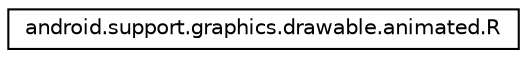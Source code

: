 digraph "Graphical Class Hierarchy"
{
 // LATEX_PDF_SIZE
  edge [fontname="Helvetica",fontsize="10",labelfontname="Helvetica",labelfontsize="10"];
  node [fontname="Helvetica",fontsize="10",shape=record];
  rankdir="LR";
  Node0 [label="android.support.graphics.drawable.animated.R",height=0.2,width=0.4,color="black", fillcolor="white", style="filled",URL="$classandroid_1_1support_1_1graphics_1_1drawable_1_1animated_1_1_r.html",tooltip=" "];
}
